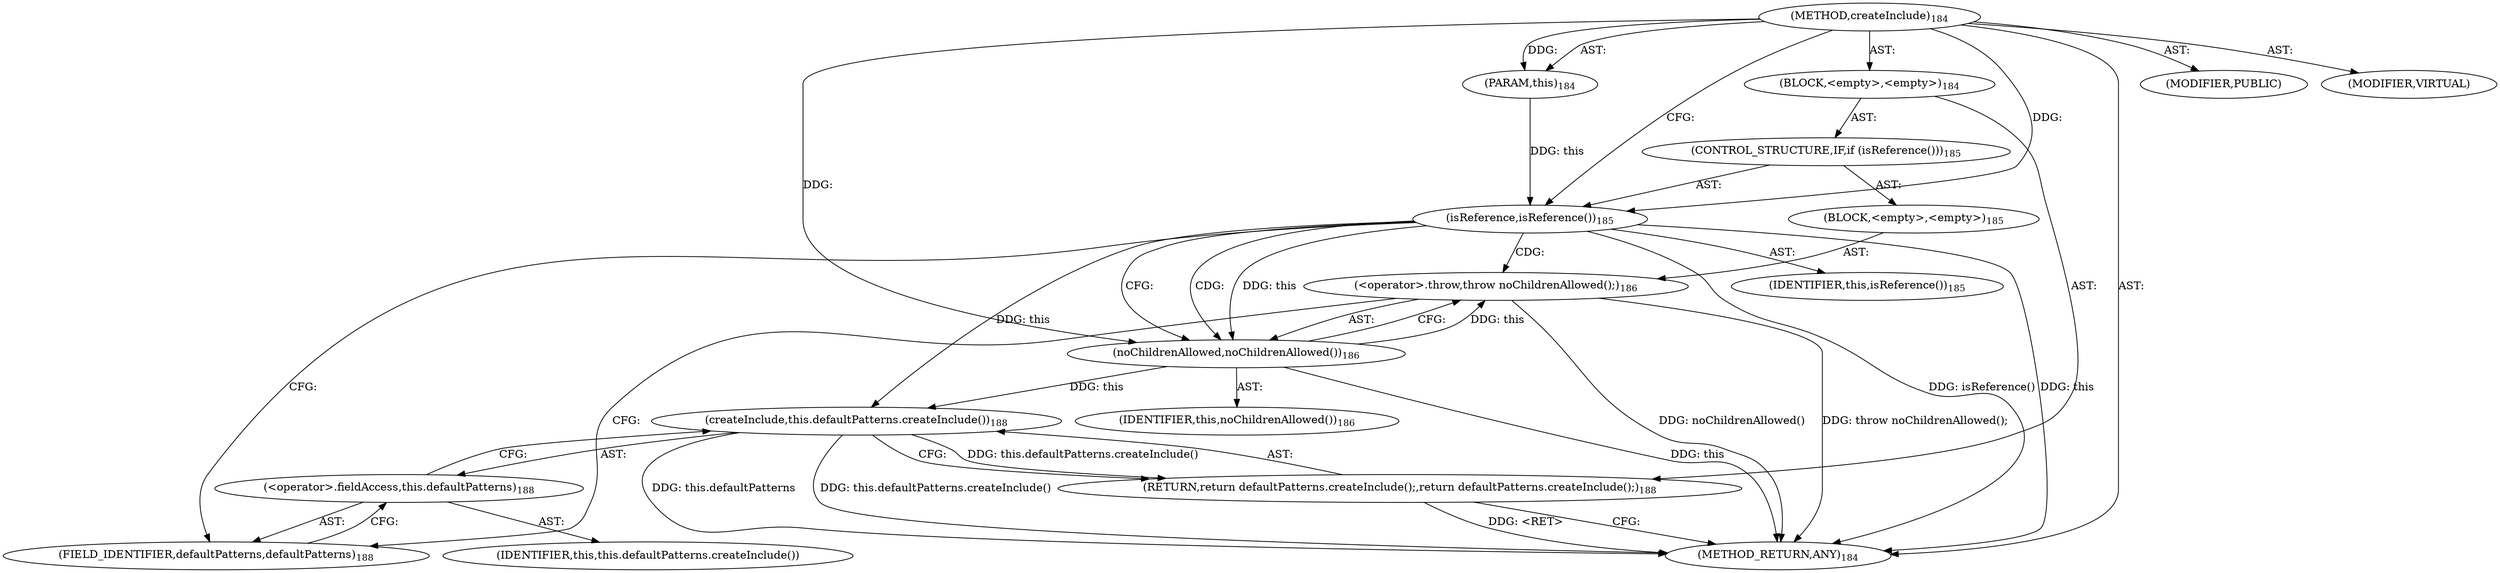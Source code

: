 digraph "createInclude" {  
"111669149702" [label = <(METHOD,createInclude)<SUB>184</SUB>> ]
"115964116996" [label = <(PARAM,this)<SUB>184</SUB>> ]
"25769803788" [label = <(BLOCK,&lt;empty&gt;,&lt;empty&gt;)<SUB>184</SUB>> ]
"47244640262" [label = <(CONTROL_STRUCTURE,IF,if (isReference()))<SUB>185</SUB>> ]
"30064771174" [label = <(isReference,isReference())<SUB>185</SUB>> ]
"68719476747" [label = <(IDENTIFIER,this,isReference())<SUB>185</SUB>> ]
"25769803789" [label = <(BLOCK,&lt;empty&gt;,&lt;empty&gt;)<SUB>185</SUB>> ]
"30064771175" [label = <(&lt;operator&gt;.throw,throw noChildrenAllowed();)<SUB>186</SUB>> ]
"30064771176" [label = <(noChildrenAllowed,noChildrenAllowed())<SUB>186</SUB>> ]
"68719476748" [label = <(IDENTIFIER,this,noChildrenAllowed())<SUB>186</SUB>> ]
"146028888067" [label = <(RETURN,return defaultPatterns.createInclude();,return defaultPatterns.createInclude();)<SUB>188</SUB>> ]
"30064771177" [label = <(createInclude,this.defaultPatterns.createInclude())<SUB>188</SUB>> ]
"30064771178" [label = <(&lt;operator&gt;.fieldAccess,this.defaultPatterns)<SUB>188</SUB>> ]
"68719476893" [label = <(IDENTIFIER,this,this.defaultPatterns.createInclude())> ]
"55834574887" [label = <(FIELD_IDENTIFIER,defaultPatterns,defaultPatterns)<SUB>188</SUB>> ]
"133143986195" [label = <(MODIFIER,PUBLIC)> ]
"133143986196" [label = <(MODIFIER,VIRTUAL)> ]
"128849018886" [label = <(METHOD_RETURN,ANY)<SUB>184</SUB>> ]
  "111669149702" -> "115964116996"  [ label = "AST: "] 
  "111669149702" -> "25769803788"  [ label = "AST: "] 
  "111669149702" -> "133143986195"  [ label = "AST: "] 
  "111669149702" -> "133143986196"  [ label = "AST: "] 
  "111669149702" -> "128849018886"  [ label = "AST: "] 
  "25769803788" -> "47244640262"  [ label = "AST: "] 
  "25769803788" -> "146028888067"  [ label = "AST: "] 
  "47244640262" -> "30064771174"  [ label = "AST: "] 
  "47244640262" -> "25769803789"  [ label = "AST: "] 
  "30064771174" -> "68719476747"  [ label = "AST: "] 
  "25769803789" -> "30064771175"  [ label = "AST: "] 
  "30064771175" -> "30064771176"  [ label = "AST: "] 
  "30064771176" -> "68719476748"  [ label = "AST: "] 
  "146028888067" -> "30064771177"  [ label = "AST: "] 
  "30064771177" -> "30064771178"  [ label = "AST: "] 
  "30064771178" -> "68719476893"  [ label = "AST: "] 
  "30064771178" -> "55834574887"  [ label = "AST: "] 
  "146028888067" -> "128849018886"  [ label = "CFG: "] 
  "30064771174" -> "30064771176"  [ label = "CFG: "] 
  "30064771174" -> "55834574887"  [ label = "CFG: "] 
  "30064771177" -> "146028888067"  [ label = "CFG: "] 
  "30064771175" -> "55834574887"  [ label = "CFG: "] 
  "30064771178" -> "30064771177"  [ label = "CFG: "] 
  "30064771176" -> "30064771175"  [ label = "CFG: "] 
  "55834574887" -> "30064771178"  [ label = "CFG: "] 
  "111669149702" -> "30064771174"  [ label = "CFG: "] 
  "146028888067" -> "128849018886"  [ label = "DDG: &lt;RET&gt;"] 
  "30064771174" -> "128849018886"  [ label = "DDG: this"] 
  "30064771174" -> "128849018886"  [ label = "DDG: isReference()"] 
  "30064771176" -> "128849018886"  [ label = "DDG: this"] 
  "30064771175" -> "128849018886"  [ label = "DDG: noChildrenAllowed()"] 
  "30064771175" -> "128849018886"  [ label = "DDG: throw noChildrenAllowed();"] 
  "30064771177" -> "128849018886"  [ label = "DDG: this.defaultPatterns"] 
  "30064771177" -> "128849018886"  [ label = "DDG: this.defaultPatterns.createInclude()"] 
  "111669149702" -> "115964116996"  [ label = "DDG: "] 
  "30064771177" -> "146028888067"  [ label = "DDG: this.defaultPatterns.createInclude()"] 
  "115964116996" -> "30064771174"  [ label = "DDG: this"] 
  "111669149702" -> "30064771174"  [ label = "DDG: "] 
  "30064771174" -> "30064771177"  [ label = "DDG: this"] 
  "30064771176" -> "30064771177"  [ label = "DDG: this"] 
  "30064771176" -> "30064771175"  [ label = "DDG: this"] 
  "30064771174" -> "30064771176"  [ label = "DDG: this"] 
  "111669149702" -> "30064771176"  [ label = "DDG: "] 
  "30064771174" -> "30064771176"  [ label = "CDG: "] 
  "30064771174" -> "30064771175"  [ label = "CDG: "] 
}
